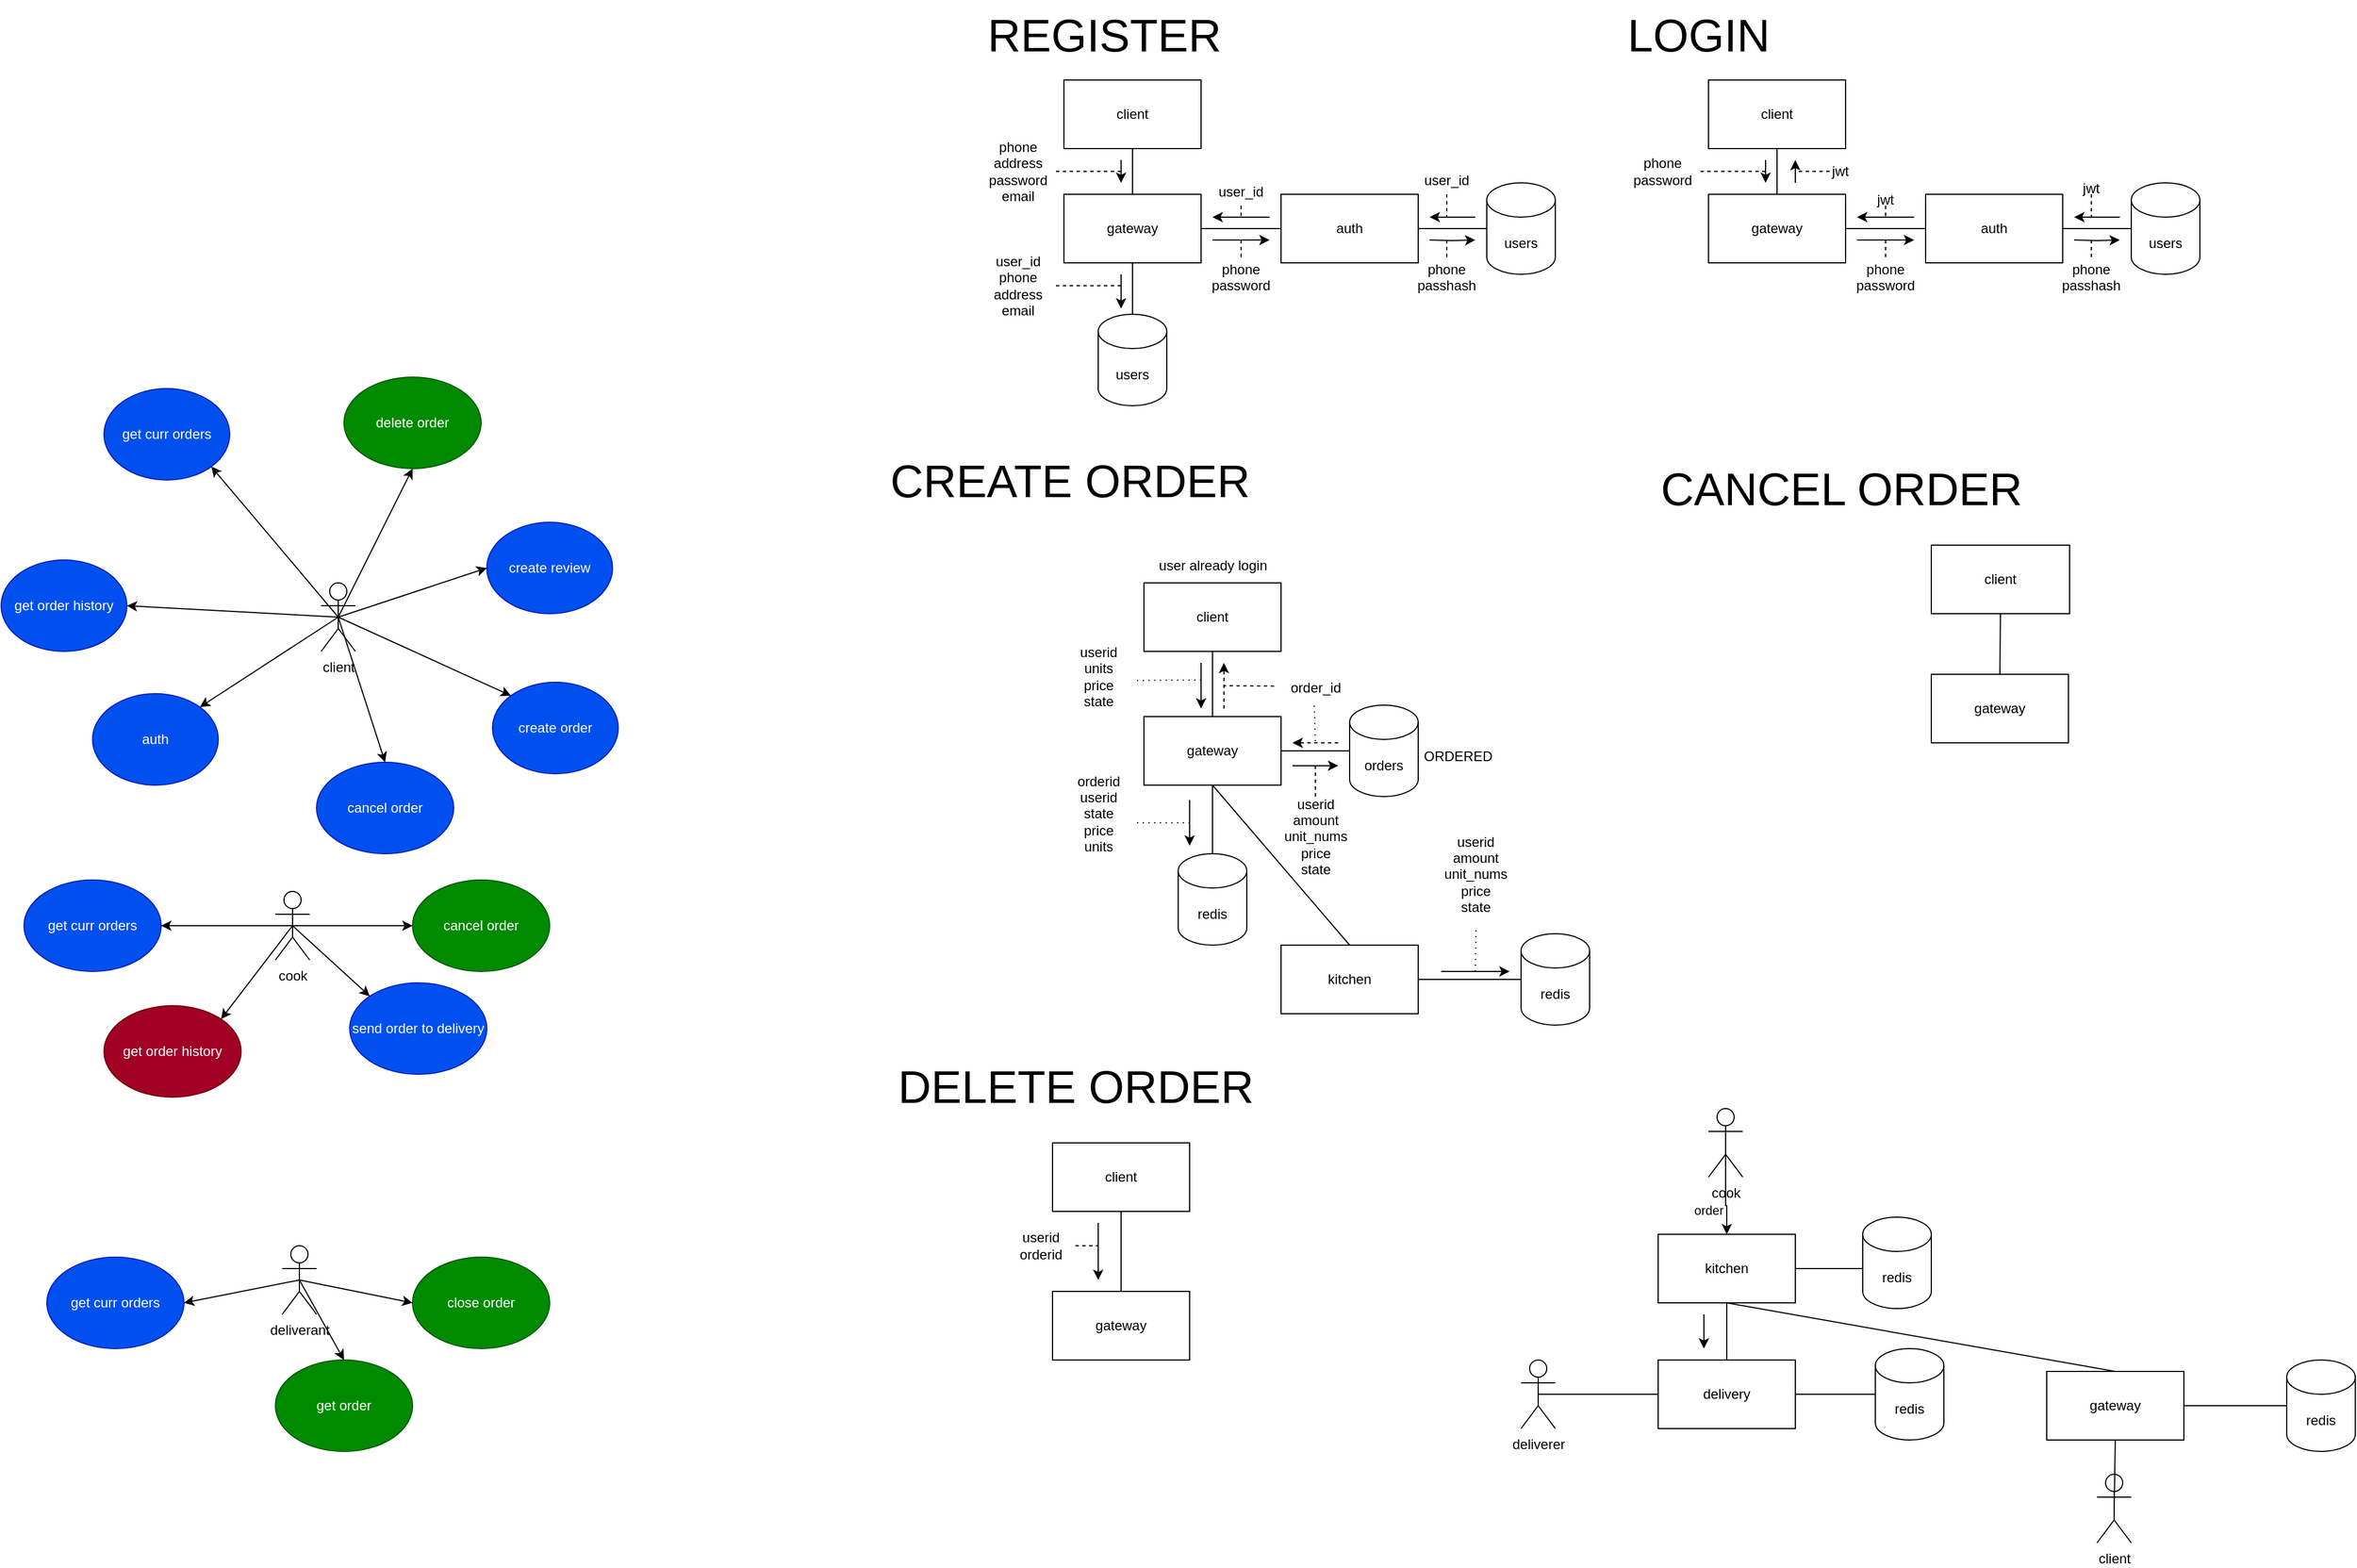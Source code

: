<mxfile version="24.0.7" type="device">
  <diagram name="Страница — 1" id="h_CmLlEJqs-Y4hcS8QEQ">
    <mxGraphModel dx="1164" dy="1799" grid="1" gridSize="10" guides="1" tooltips="1" connect="1" arrows="1" fold="1" page="1" pageScale="1" pageWidth="827" pageHeight="1169" math="0" shadow="0">
      <root>
        <mxCell id="0" />
        <mxCell id="1" parent="0" />
        <mxCell id="nesLzePyY0byDXlQZDYF-5" value="client" style="shape=umlActor;verticalLabelPosition=bottom;verticalAlign=top;html=1;outlineConnect=0;" vertex="1" parent="1">
          <mxGeometry x="510" y="30" width="30" height="60" as="geometry" />
        </mxCell>
        <mxCell id="nesLzePyY0byDXlQZDYF-7" value="auth" style="ellipse;whiteSpace=wrap;html=1;fillColor=#0050ef;fontColor=#ffffff;strokeColor=#001DBC;" vertex="1" parent="1">
          <mxGeometry x="310" y="127" width="110" height="80" as="geometry" />
        </mxCell>
        <mxCell id="nesLzePyY0byDXlQZDYF-9" value="create order" style="ellipse;whiteSpace=wrap;html=1;fillColor=#0050ef;strokeColor=#001DBC;fontColor=#ffffff;" vertex="1" parent="1">
          <mxGeometry x="660" y="117" width="110" height="80" as="geometry" />
        </mxCell>
        <mxCell id="nesLzePyY0byDXlQZDYF-10" value="cancel order" style="ellipse;whiteSpace=wrap;html=1;fillColor=#0050ef;fontColor=#ffffff;strokeColor=#001DBC;" vertex="1" parent="1">
          <mxGeometry x="506" y="187" width="120" height="80" as="geometry" />
        </mxCell>
        <mxCell id="nesLzePyY0byDXlQZDYF-11" value="get order history" style="ellipse;whiteSpace=wrap;html=1;fillColor=#0050ef;fontColor=#ffffff;strokeColor=#001DBC;" vertex="1" parent="1">
          <mxGeometry x="230" y="10" width="110" height="80" as="geometry" />
        </mxCell>
        <mxCell id="nesLzePyY0byDXlQZDYF-12" value="get curr orders" style="ellipse;whiteSpace=wrap;html=1;fillColor=#0050ef;fontColor=#ffffff;strokeColor=#001DBC;" vertex="1" parent="1">
          <mxGeometry x="320" y="-140" width="110" height="80" as="geometry" />
        </mxCell>
        <mxCell id="nesLzePyY0byDXlQZDYF-14" value="create review" style="ellipse;whiteSpace=wrap;html=1;fillColor=#0050ef;fontColor=#ffffff;strokeColor=#001DBC;" vertex="1" parent="1">
          <mxGeometry x="655" y="-23" width="110" height="80" as="geometry" />
        </mxCell>
        <mxCell id="nesLzePyY0byDXlQZDYF-15" value="" style="endArrow=none;html=1;rounded=0;entryX=0.5;entryY=0.5;entryDx=0;entryDy=0;entryPerimeter=0;exitX=1;exitY=1;exitDx=0;exitDy=0;endFill=0;startArrow=classic;startFill=1;" edge="1" parent="1" source="nesLzePyY0byDXlQZDYF-12" target="nesLzePyY0byDXlQZDYF-5">
          <mxGeometry width="50" height="50" relative="1" as="geometry">
            <mxPoint x="480" y="170" as="sourcePoint" />
            <mxPoint x="530" y="120" as="targetPoint" />
          </mxGeometry>
        </mxCell>
        <mxCell id="nesLzePyY0byDXlQZDYF-16" value="" style="endArrow=none;html=1;rounded=0;entryX=0.5;entryY=0.5;entryDx=0;entryDy=0;entryPerimeter=0;exitX=1;exitY=0.5;exitDx=0;exitDy=0;endFill=0;startArrow=classic;startFill=1;" edge="1" parent="1" source="nesLzePyY0byDXlQZDYF-11" target="nesLzePyY0byDXlQZDYF-5">
          <mxGeometry width="50" height="50" relative="1" as="geometry">
            <mxPoint x="210" y="170" as="sourcePoint" />
            <mxPoint x="595" y="70" as="targetPoint" />
          </mxGeometry>
        </mxCell>
        <mxCell id="nesLzePyY0byDXlQZDYF-17" value="" style="endArrow=none;html=1;rounded=0;exitX=1;exitY=0;exitDx=0;exitDy=0;entryX=0.5;entryY=0.5;entryDx=0;entryDy=0;entryPerimeter=0;endFill=0;startArrow=classic;startFill=1;" edge="1" parent="1" source="nesLzePyY0byDXlQZDYF-7" target="nesLzePyY0byDXlQZDYF-5">
          <mxGeometry width="50" height="50" relative="1" as="geometry">
            <mxPoint x="220" y="180" as="sourcePoint" />
            <mxPoint x="605" y="80" as="targetPoint" />
          </mxGeometry>
        </mxCell>
        <mxCell id="nesLzePyY0byDXlQZDYF-18" value="" style="endArrow=none;html=1;rounded=0;entryX=0.5;entryY=0.5;entryDx=0;entryDy=0;entryPerimeter=0;exitX=0.5;exitY=0;exitDx=0;exitDy=0;endFill=0;startArrow=classic;startFill=1;" edge="1" parent="1" source="nesLzePyY0byDXlQZDYF-10" target="nesLzePyY0byDXlQZDYF-5">
          <mxGeometry width="50" height="50" relative="1" as="geometry">
            <mxPoint x="230" y="190" as="sourcePoint" />
            <mxPoint x="615" y="90" as="targetPoint" />
          </mxGeometry>
        </mxCell>
        <mxCell id="nesLzePyY0byDXlQZDYF-19" value="" style="endArrow=none;html=1;rounded=0;exitX=0;exitY=0;exitDx=0;exitDy=0;entryX=0.5;entryY=0.5;entryDx=0;entryDy=0;entryPerimeter=0;endFill=0;startArrow=classic;startFill=1;" edge="1" parent="1" source="nesLzePyY0byDXlQZDYF-9" target="nesLzePyY0byDXlQZDYF-5">
          <mxGeometry width="50" height="50" relative="1" as="geometry">
            <mxPoint x="240" y="200" as="sourcePoint" />
            <mxPoint x="580" y="60" as="targetPoint" />
          </mxGeometry>
        </mxCell>
        <mxCell id="nesLzePyY0byDXlQZDYF-20" value="" style="endArrow=none;html=1;rounded=0;entryX=0.5;entryY=0.5;entryDx=0;entryDy=0;entryPerimeter=0;exitX=0;exitY=0.5;exitDx=0;exitDy=0;endFill=0;startArrow=classic;startFill=1;" edge="1" parent="1" source="nesLzePyY0byDXlQZDYF-14" target="nesLzePyY0byDXlQZDYF-5">
          <mxGeometry width="50" height="50" relative="1" as="geometry">
            <mxPoint x="250" y="210" as="sourcePoint" />
            <mxPoint x="635" y="110" as="targetPoint" />
          </mxGeometry>
        </mxCell>
        <mxCell id="nesLzePyY0byDXlQZDYF-21" value="cook&lt;div&gt;&lt;br&gt;&lt;/div&gt;" style="shape=umlActor;verticalLabelPosition=bottom;verticalAlign=top;html=1;outlineConnect=0;" vertex="1" parent="1">
          <mxGeometry x="470" y="300" width="30" height="60" as="geometry" />
        </mxCell>
        <mxCell id="nesLzePyY0byDXlQZDYF-23" value="get curr orders" style="ellipse;whiteSpace=wrap;html=1;fillColor=#0050ef;fontColor=#ffffff;strokeColor=#001DBC;" vertex="1" parent="1">
          <mxGeometry x="250" y="290" width="120" height="80" as="geometry" />
        </mxCell>
        <mxCell id="nesLzePyY0byDXlQZDYF-24" value="" style="endArrow=classic;html=1;rounded=0;exitX=0.5;exitY=0.5;exitDx=0;exitDy=0;exitPerimeter=0;entryX=1;entryY=0.5;entryDx=0;entryDy=0;" edge="1" parent="1" source="nesLzePyY0byDXlQZDYF-21" target="nesLzePyY0byDXlQZDYF-23">
          <mxGeometry width="50" height="50" relative="1" as="geometry">
            <mxPoint x="500" y="450" as="sourcePoint" />
            <mxPoint x="550" y="400" as="targetPoint" />
          </mxGeometry>
        </mxCell>
        <mxCell id="nesLzePyY0byDXlQZDYF-25" value="get order history" style="ellipse;whiteSpace=wrap;html=1;fillColor=#a20025;fontColor=#ffffff;strokeColor=#6F0000;" vertex="1" parent="1">
          <mxGeometry x="320" y="400" width="120" height="80" as="geometry" />
        </mxCell>
        <mxCell id="nesLzePyY0byDXlQZDYF-26" value="" style="endArrow=classic;html=1;rounded=0;exitX=0.5;exitY=0.5;exitDx=0;exitDy=0;exitPerimeter=0;entryX=1;entryY=0;entryDx=0;entryDy=0;" edge="1" parent="1" source="nesLzePyY0byDXlQZDYF-21" target="nesLzePyY0byDXlQZDYF-25">
          <mxGeometry width="50" height="50" relative="1" as="geometry">
            <mxPoint x="500" y="450" as="sourcePoint" />
            <mxPoint x="550" y="400" as="targetPoint" />
          </mxGeometry>
        </mxCell>
        <mxCell id="nesLzePyY0byDXlQZDYF-28" value="send order to delivery" style="ellipse;whiteSpace=wrap;html=1;fillColor=#0050ef;fontColor=#ffffff;strokeColor=#001DBC;" vertex="1" parent="1">
          <mxGeometry x="535" y="380" width="120" height="80" as="geometry" />
        </mxCell>
        <mxCell id="nesLzePyY0byDXlQZDYF-29" value="" style="endArrow=classic;html=1;rounded=0;exitX=0.5;exitY=0.5;exitDx=0;exitDy=0;exitPerimeter=0;entryX=0;entryY=0;entryDx=0;entryDy=0;" edge="1" parent="1" source="nesLzePyY0byDXlQZDYF-21" target="nesLzePyY0byDXlQZDYF-28">
          <mxGeometry width="50" height="50" relative="1" as="geometry">
            <mxPoint x="450" y="350" as="sourcePoint" />
            <mxPoint x="500" y="300" as="targetPoint" />
          </mxGeometry>
        </mxCell>
        <mxCell id="nesLzePyY0byDXlQZDYF-30" value="cancel order" style="ellipse;whiteSpace=wrap;html=1;fillColor=#008a00;fontColor=#ffffff;strokeColor=#005700;" vertex="1" parent="1">
          <mxGeometry x="590" y="290" width="120" height="80" as="geometry" />
        </mxCell>
        <mxCell id="nesLzePyY0byDXlQZDYF-31" value="" style="endArrow=classic;html=1;rounded=0;exitX=0.5;exitY=0.5;exitDx=0;exitDy=0;exitPerimeter=0;entryX=0;entryY=0.5;entryDx=0;entryDy=0;" edge="1" parent="1" source="nesLzePyY0byDXlQZDYF-21" target="nesLzePyY0byDXlQZDYF-30">
          <mxGeometry width="50" height="50" relative="1" as="geometry">
            <mxPoint x="450" y="350" as="sourcePoint" />
            <mxPoint x="500" y="300" as="targetPoint" />
          </mxGeometry>
        </mxCell>
        <mxCell id="nesLzePyY0byDXlQZDYF-32" value="deliverant" style="shape=umlActor;verticalLabelPosition=bottom;verticalAlign=top;html=1;outlineConnect=0;" vertex="1" parent="1">
          <mxGeometry x="476" y="610" width="30" height="60" as="geometry" />
        </mxCell>
        <mxCell id="nesLzePyY0byDXlQZDYF-33" value="get curr orders" style="ellipse;whiteSpace=wrap;html=1;fillColor=#0050ef;fontColor=#ffffff;strokeColor=#001DBC;" vertex="1" parent="1">
          <mxGeometry x="270" y="620" width="120" height="80" as="geometry" />
        </mxCell>
        <mxCell id="nesLzePyY0byDXlQZDYF-34" value="" style="endArrow=classic;html=1;rounded=0;exitX=0.5;exitY=0.5;exitDx=0;exitDy=0;exitPerimeter=0;entryX=1;entryY=0.5;entryDx=0;entryDy=0;" edge="1" parent="1" source="nesLzePyY0byDXlQZDYF-32" target="nesLzePyY0byDXlQZDYF-33">
          <mxGeometry width="50" height="50" relative="1" as="geometry">
            <mxPoint x="510" y="630" as="sourcePoint" />
            <mxPoint x="560" y="580" as="targetPoint" />
          </mxGeometry>
        </mxCell>
        <mxCell id="nesLzePyY0byDXlQZDYF-35" value="get order" style="ellipse;whiteSpace=wrap;html=1;fillColor=#008a00;fontColor=#ffffff;strokeColor=#005700;" vertex="1" parent="1">
          <mxGeometry x="470" y="710" width="120" height="80" as="geometry" />
        </mxCell>
        <mxCell id="nesLzePyY0byDXlQZDYF-36" value="" style="endArrow=classic;html=1;rounded=0;exitX=0.5;exitY=0.5;exitDx=0;exitDy=0;exitPerimeter=0;entryX=0.5;entryY=0;entryDx=0;entryDy=0;" edge="1" parent="1" source="nesLzePyY0byDXlQZDYF-32" target="nesLzePyY0byDXlQZDYF-35">
          <mxGeometry width="50" height="50" relative="1" as="geometry">
            <mxPoint x="510" y="630" as="sourcePoint" />
            <mxPoint x="560" y="580" as="targetPoint" />
          </mxGeometry>
        </mxCell>
        <mxCell id="nesLzePyY0byDXlQZDYF-37" value="close order" style="ellipse;whiteSpace=wrap;html=1;fillColor=#008a00;fontColor=#ffffff;strokeColor=#005700;" vertex="1" parent="1">
          <mxGeometry x="590" y="620" width="120" height="80" as="geometry" />
        </mxCell>
        <mxCell id="nesLzePyY0byDXlQZDYF-38" value="" style="endArrow=classic;html=1;rounded=0;exitX=0.5;exitY=0.5;exitDx=0;exitDy=0;exitPerimeter=0;entryX=0;entryY=0.5;entryDx=0;entryDy=0;" edge="1" parent="1" source="nesLzePyY0byDXlQZDYF-32" target="nesLzePyY0byDXlQZDYF-37">
          <mxGeometry width="50" height="50" relative="1" as="geometry">
            <mxPoint x="510" y="630" as="sourcePoint" />
            <mxPoint x="560" y="580" as="targetPoint" />
          </mxGeometry>
        </mxCell>
        <mxCell id="nesLzePyY0byDXlQZDYF-54" value="delete order" style="ellipse;whiteSpace=wrap;html=1;align=center;fillColor=#008a00;fontColor=#ffffff;strokeColor=#005700;" vertex="1" parent="1">
          <mxGeometry x="530" y="-150" width="120" height="80" as="geometry" />
        </mxCell>
        <mxCell id="nesLzePyY0byDXlQZDYF-55" value="" style="endArrow=classic;html=1;rounded=0;exitX=0.5;exitY=0.5;exitDx=0;exitDy=0;exitPerimeter=0;entryX=0.5;entryY=1;entryDx=0;entryDy=0;" edge="1" parent="1" source="nesLzePyY0byDXlQZDYF-5" target="nesLzePyY0byDXlQZDYF-54">
          <mxGeometry width="50" height="50" relative="1" as="geometry">
            <mxPoint x="560" y="310" as="sourcePoint" />
            <mxPoint x="610" y="260" as="targetPoint" />
          </mxGeometry>
        </mxCell>
        <mxCell id="nesLzePyY0byDXlQZDYF-253" value="client" style="rounded=0;whiteSpace=wrap;html=1;" vertex="1" parent="1">
          <mxGeometry x="1230" y="30" width="120" height="60" as="geometry" />
        </mxCell>
        <mxCell id="nesLzePyY0byDXlQZDYF-256" value="gateway" style="rounded=0;whiteSpace=wrap;html=1;" vertex="1" parent="1">
          <mxGeometry x="1230" y="147" width="120" height="60" as="geometry" />
        </mxCell>
        <mxCell id="nesLzePyY0byDXlQZDYF-259" value="" style="endArrow=none;dashed=1;html=1;rounded=0;entryX=1.012;entryY=0.549;entryDx=0;entryDy=0;entryPerimeter=0;dashPattern=1 4;" edge="1" parent="1" target="nesLzePyY0byDXlQZDYF-358">
          <mxGeometry width="50" height="50" relative="1" as="geometry">
            <mxPoint x="1280" y="115" as="sourcePoint" />
            <mxPoint x="1200" y="115.5" as="targetPoint" />
          </mxGeometry>
        </mxCell>
        <mxCell id="nesLzePyY0byDXlQZDYF-261" value="user already login" style="text;html=1;align=center;verticalAlign=middle;resizable=0;points=[];autosize=1;strokeColor=none;fillColor=none;" vertex="1" parent="1">
          <mxGeometry x="1230" width="120" height="30" as="geometry" />
        </mxCell>
        <mxCell id="nesLzePyY0byDXlQZDYF-262" value="orders" style="shape=cylinder3;whiteSpace=wrap;html=1;boundedLbl=1;backgroundOutline=1;size=15;" vertex="1" parent="1">
          <mxGeometry x="1410" y="137" width="60" height="80" as="geometry" />
        </mxCell>
        <mxCell id="nesLzePyY0byDXlQZDYF-264" value="client" style="rounded=0;whiteSpace=wrap;html=1;" vertex="1" parent="1">
          <mxGeometry x="1160" y="-410" width="120" height="60" as="geometry" />
        </mxCell>
        <mxCell id="nesLzePyY0byDXlQZDYF-265" value="gateway" style="rounded=0;whiteSpace=wrap;html=1;" vertex="1" parent="1">
          <mxGeometry x="1160" y="-310" width="120" height="60" as="geometry" />
        </mxCell>
        <mxCell id="nesLzePyY0byDXlQZDYF-269" value="" style="endArrow=none;dashed=1;html=1;rounded=0;entryX=1;entryY=0.5;entryDx=0;entryDy=0;" edge="1" parent="1" target="nesLzePyY0byDXlQZDYF-283">
          <mxGeometry width="50" height="50" relative="1" as="geometry">
            <mxPoint x="1210" y="-330" as="sourcePoint" />
            <mxPoint x="1130" y="-330" as="targetPoint" />
          </mxGeometry>
        </mxCell>
        <mxCell id="nesLzePyY0byDXlQZDYF-271" value="auth" style="rounded=0;whiteSpace=wrap;html=1;" vertex="1" parent="1">
          <mxGeometry x="1350" y="-310" width="120" height="60" as="geometry" />
        </mxCell>
        <mxCell id="nesLzePyY0byDXlQZDYF-276" value="" style="endArrow=none;html=1;rounded=0;entryX=0.5;entryY=1;entryDx=0;entryDy=0;exitX=0.5;exitY=0;exitDx=0;exitDy=0;" edge="1" parent="1" source="nesLzePyY0byDXlQZDYF-265" target="nesLzePyY0byDXlQZDYF-264">
          <mxGeometry width="50" height="50" relative="1" as="geometry">
            <mxPoint x="1160" y="-230" as="sourcePoint" />
            <mxPoint x="1210" y="-280" as="targetPoint" />
          </mxGeometry>
        </mxCell>
        <mxCell id="nesLzePyY0byDXlQZDYF-278" value="" style="endArrow=classic;html=1;rounded=0;" edge="1" parent="1">
          <mxGeometry width="50" height="50" relative="1" as="geometry">
            <mxPoint x="1210" y="-340" as="sourcePoint" />
            <mxPoint x="1210" y="-320" as="targetPoint" />
          </mxGeometry>
        </mxCell>
        <mxCell id="nesLzePyY0byDXlQZDYF-280" value="" style="endArrow=none;html=1;rounded=0;entryX=0;entryY=0.5;entryDx=0;entryDy=0;exitX=1;exitY=0.5;exitDx=0;exitDy=0;" edge="1" parent="1" source="nesLzePyY0byDXlQZDYF-265" target="nesLzePyY0byDXlQZDYF-271">
          <mxGeometry width="50" height="50" relative="1" as="geometry">
            <mxPoint x="1160" y="-230" as="sourcePoint" />
            <mxPoint x="1210" y="-280" as="targetPoint" />
          </mxGeometry>
        </mxCell>
        <mxCell id="nesLzePyY0byDXlQZDYF-281" value="" style="endArrow=classic;html=1;rounded=0;" edge="1" parent="1">
          <mxGeometry width="50" height="50" relative="1" as="geometry">
            <mxPoint x="1290" y="-270" as="sourcePoint" />
            <mxPoint x="1340" y="-270" as="targetPoint" />
          </mxGeometry>
        </mxCell>
        <mxCell id="nesLzePyY0byDXlQZDYF-282" value="&lt;div&gt;phone&lt;/div&gt;&lt;div&gt;password&lt;br&gt;&lt;div&gt;&lt;br&gt;&lt;/div&gt;&lt;/div&gt;" style="text;html=1;align=center;verticalAlign=middle;whiteSpace=wrap;rounded=0;" vertex="1" parent="1">
          <mxGeometry x="1280" y="-255" width="70" height="50" as="geometry" />
        </mxCell>
        <mxCell id="nesLzePyY0byDXlQZDYF-283" value="&lt;div&gt;phone&lt;/div&gt;&lt;div&gt;address&lt;/div&gt;&lt;div&gt;password&lt;br&gt;&lt;div&gt;email&lt;/div&gt;&lt;/div&gt;" style="text;html=1;align=center;verticalAlign=middle;whiteSpace=wrap;rounded=0;" vertex="1" parent="1">
          <mxGeometry x="1090" y="-350" width="60" height="40" as="geometry" />
        </mxCell>
        <mxCell id="nesLzePyY0byDXlQZDYF-284" value="" style="endArrow=none;dashed=1;html=1;rounded=0;entryX=0.5;entryY=0;entryDx=0;entryDy=0;" edge="1" parent="1" target="nesLzePyY0byDXlQZDYF-282">
          <mxGeometry width="50" height="50" relative="1" as="geometry">
            <mxPoint x="1315" y="-270" as="sourcePoint" />
            <mxPoint x="1140" y="-320" as="targetPoint" />
          </mxGeometry>
        </mxCell>
        <mxCell id="nesLzePyY0byDXlQZDYF-286" value="users" style="shape=cylinder3;whiteSpace=wrap;html=1;boundedLbl=1;backgroundOutline=1;size=15;" vertex="1" parent="1">
          <mxGeometry x="1530" y="-320" width="60" height="80" as="geometry" />
        </mxCell>
        <mxCell id="nesLzePyY0byDXlQZDYF-287" style="edgeStyle=orthogonalEdgeStyle;rounded=0;orthogonalLoop=1;jettySize=auto;html=1;" edge="1" parent="1">
          <mxGeometry relative="1" as="geometry">
            <mxPoint x="1480" y="-270" as="sourcePoint" />
            <mxPoint x="1520" y="-270" as="targetPoint" />
          </mxGeometry>
        </mxCell>
        <mxCell id="nesLzePyY0byDXlQZDYF-289" value="&lt;div&gt;phone&lt;/div&gt;&lt;div&gt;passhash&lt;br&gt;&lt;div&gt;&lt;br&gt;&lt;/div&gt;&lt;/div&gt;" style="text;html=1;align=center;verticalAlign=middle;whiteSpace=wrap;rounded=0;" vertex="1" parent="1">
          <mxGeometry x="1460" y="-255" width="70" height="50" as="geometry" />
        </mxCell>
        <mxCell id="nesLzePyY0byDXlQZDYF-290" value="" style="endArrow=none;dashed=1;html=1;rounded=0;entryX=0.5;entryY=0;entryDx=0;entryDy=0;" edge="1" parent="1" target="nesLzePyY0byDXlQZDYF-289">
          <mxGeometry width="50" height="50" relative="1" as="geometry">
            <mxPoint x="1495" y="-270" as="sourcePoint" />
            <mxPoint x="1325" y="-210" as="targetPoint" />
          </mxGeometry>
        </mxCell>
        <mxCell id="nesLzePyY0byDXlQZDYF-291" value="" style="endArrow=none;html=1;rounded=0;entryX=0;entryY=0.5;entryDx=0;entryDy=0;exitX=1;exitY=0.5;exitDx=0;exitDy=0;entryPerimeter=0;" edge="1" parent="1" source="nesLzePyY0byDXlQZDYF-271" target="nesLzePyY0byDXlQZDYF-286">
          <mxGeometry width="50" height="50" relative="1" as="geometry">
            <mxPoint x="1290" y="-270" as="sourcePoint" />
            <mxPoint x="1360" y="-270" as="targetPoint" />
          </mxGeometry>
        </mxCell>
        <mxCell id="nesLzePyY0byDXlQZDYF-292" value="" style="endArrow=classic;html=1;rounded=0;" edge="1" parent="1">
          <mxGeometry width="50" height="50" relative="1" as="geometry">
            <mxPoint x="1520" y="-290" as="sourcePoint" />
            <mxPoint x="1480" y="-290" as="targetPoint" />
          </mxGeometry>
        </mxCell>
        <mxCell id="nesLzePyY0byDXlQZDYF-293" value="user_id&lt;div&gt;&lt;div&gt;&lt;br&gt;&lt;/div&gt;&lt;/div&gt;" style="text;html=1;align=center;verticalAlign=middle;whiteSpace=wrap;rounded=0;" vertex="1" parent="1">
          <mxGeometry x="1475" y="-320" width="40" height="10" as="geometry" />
        </mxCell>
        <mxCell id="nesLzePyY0byDXlQZDYF-294" value="" style="endArrow=none;dashed=1;html=1;rounded=0;exitX=0.5;exitY=1;exitDx=0;exitDy=0;" edge="1" parent="1" source="nesLzePyY0byDXlQZDYF-293">
          <mxGeometry width="50" height="50" relative="1" as="geometry">
            <mxPoint x="1505" y="-260" as="sourcePoint" />
            <mxPoint x="1495" y="-290" as="targetPoint" />
          </mxGeometry>
        </mxCell>
        <mxCell id="nesLzePyY0byDXlQZDYF-295" value="" style="endArrow=classic;html=1;rounded=0;" edge="1" parent="1">
          <mxGeometry width="50" height="50" relative="1" as="geometry">
            <mxPoint x="1340" y="-290" as="sourcePoint" />
            <mxPoint x="1290" y="-290" as="targetPoint" />
          </mxGeometry>
        </mxCell>
        <mxCell id="nesLzePyY0byDXlQZDYF-298" value="user_id&lt;div&gt;&lt;div&gt;&lt;br&gt;&lt;/div&gt;&lt;/div&gt;" style="text;html=1;align=center;verticalAlign=middle;whiteSpace=wrap;rounded=0;" vertex="1" parent="1">
          <mxGeometry x="1295" y="-310" width="40" height="10" as="geometry" />
        </mxCell>
        <mxCell id="nesLzePyY0byDXlQZDYF-299" value="" style="endArrow=none;dashed=1;html=1;rounded=0;exitX=0.5;exitY=1;exitDx=0;exitDy=0;" edge="1" parent="1" source="nesLzePyY0byDXlQZDYF-298">
          <mxGeometry width="50" height="50" relative="1" as="geometry">
            <mxPoint x="1325" y="-260" as="sourcePoint" />
            <mxPoint x="1315" y="-290" as="targetPoint" />
          </mxGeometry>
        </mxCell>
        <mxCell id="nesLzePyY0byDXlQZDYF-300" value="" style="endArrow=none;html=1;rounded=0;entryX=0.5;entryY=1;entryDx=0;entryDy=0;exitX=0.5;exitY=0;exitDx=0;exitDy=0;exitPerimeter=0;" edge="1" parent="1" source="nesLzePyY0byDXlQZDYF-307" target="nesLzePyY0byDXlQZDYF-265">
          <mxGeometry width="50" height="50" relative="1" as="geometry">
            <mxPoint x="1220" y="-200" as="sourcePoint" />
            <mxPoint x="1310" y="-230" as="targetPoint" />
          </mxGeometry>
        </mxCell>
        <mxCell id="nesLzePyY0byDXlQZDYF-302" value="" style="endArrow=classic;html=1;rounded=0;" edge="1" parent="1">
          <mxGeometry width="50" height="50" relative="1" as="geometry">
            <mxPoint x="1210" y="-240" as="sourcePoint" />
            <mxPoint x="1210" y="-210" as="targetPoint" />
          </mxGeometry>
        </mxCell>
        <mxCell id="nesLzePyY0byDXlQZDYF-303" value="" style="endArrow=none;dashed=1;html=1;rounded=0;entryX=1;entryY=0.5;entryDx=0;entryDy=0;" edge="1" parent="1" target="nesLzePyY0byDXlQZDYF-304">
          <mxGeometry width="50" height="50" relative="1" as="geometry">
            <mxPoint x="1210" y="-230" as="sourcePoint" />
            <mxPoint x="1180" y="-230" as="targetPoint" />
          </mxGeometry>
        </mxCell>
        <mxCell id="nesLzePyY0byDXlQZDYF-304" value="user_id&lt;div&gt;&lt;div&gt;&lt;div&gt;phone&lt;/div&gt;&lt;div&gt;address&lt;/div&gt;&lt;div&gt;&lt;div&gt;email&lt;/div&gt;&lt;/div&gt;&lt;/div&gt;&lt;/div&gt;" style="text;html=1;align=center;verticalAlign=middle;whiteSpace=wrap;rounded=0;" vertex="1" parent="1">
          <mxGeometry x="1090" y="-250" width="60" height="40" as="geometry" />
        </mxCell>
        <mxCell id="nesLzePyY0byDXlQZDYF-307" value="users" style="shape=cylinder3;whiteSpace=wrap;html=1;boundedLbl=1;backgroundOutline=1;size=15;" vertex="1" parent="1">
          <mxGeometry x="1190" y="-205" width="60" height="80" as="geometry" />
        </mxCell>
        <mxCell id="nesLzePyY0byDXlQZDYF-316" value="&lt;font style=&quot;font-size: 40px;&quot;&gt;REGISTER&lt;/font&gt;" style="text;html=1;align=center;verticalAlign=middle;resizable=0;points=[];autosize=1;strokeColor=none;fillColor=none;" vertex="1" parent="1">
          <mxGeometry x="1080" y="-480" width="230" height="60" as="geometry" />
        </mxCell>
        <mxCell id="nesLzePyY0byDXlQZDYF-317" value="&lt;font style=&quot;font-size: 40px;&quot;&gt;LOGIN&lt;/font&gt;" style="text;html=1;align=center;verticalAlign=middle;resizable=0;points=[];autosize=1;strokeColor=none;fillColor=none;" vertex="1" parent="1">
          <mxGeometry x="1640" y="-480" width="150" height="60" as="geometry" />
        </mxCell>
        <mxCell id="nesLzePyY0byDXlQZDYF-318" value="client" style="rounded=0;whiteSpace=wrap;html=1;" vertex="1" parent="1">
          <mxGeometry x="1724" y="-410" width="120" height="60" as="geometry" />
        </mxCell>
        <mxCell id="nesLzePyY0byDXlQZDYF-319" value="gateway" style="rounded=0;whiteSpace=wrap;html=1;" vertex="1" parent="1">
          <mxGeometry x="1724" y="-310" width="120" height="60" as="geometry" />
        </mxCell>
        <mxCell id="nesLzePyY0byDXlQZDYF-320" value="" style="endArrow=none;dashed=1;html=1;rounded=0;entryX=1;entryY=0.5;entryDx=0;entryDy=0;" edge="1" parent="1" target="nesLzePyY0byDXlQZDYF-327">
          <mxGeometry width="50" height="50" relative="1" as="geometry">
            <mxPoint x="1774" y="-330" as="sourcePoint" />
            <mxPoint x="1694" y="-330" as="targetPoint" />
          </mxGeometry>
        </mxCell>
        <mxCell id="nesLzePyY0byDXlQZDYF-321" value="auth" style="rounded=0;whiteSpace=wrap;html=1;" vertex="1" parent="1">
          <mxGeometry x="1914" y="-310" width="120" height="60" as="geometry" />
        </mxCell>
        <mxCell id="nesLzePyY0byDXlQZDYF-322" value="" style="endArrow=none;html=1;rounded=0;entryX=0.5;entryY=1;entryDx=0;entryDy=0;exitX=0.5;exitY=0;exitDx=0;exitDy=0;" edge="1" parent="1" source="nesLzePyY0byDXlQZDYF-319" target="nesLzePyY0byDXlQZDYF-318">
          <mxGeometry width="50" height="50" relative="1" as="geometry">
            <mxPoint x="1724" y="-230" as="sourcePoint" />
            <mxPoint x="1774" y="-280" as="targetPoint" />
          </mxGeometry>
        </mxCell>
        <mxCell id="nesLzePyY0byDXlQZDYF-323" value="" style="endArrow=classic;html=1;rounded=0;" edge="1" parent="1">
          <mxGeometry width="50" height="50" relative="1" as="geometry">
            <mxPoint x="1774" y="-340" as="sourcePoint" />
            <mxPoint x="1774" y="-320" as="targetPoint" />
          </mxGeometry>
        </mxCell>
        <mxCell id="nesLzePyY0byDXlQZDYF-324" value="" style="endArrow=none;html=1;rounded=0;entryX=0;entryY=0.5;entryDx=0;entryDy=0;exitX=1;exitY=0.5;exitDx=0;exitDy=0;" edge="1" parent="1" source="nesLzePyY0byDXlQZDYF-319" target="nesLzePyY0byDXlQZDYF-321">
          <mxGeometry width="50" height="50" relative="1" as="geometry">
            <mxPoint x="1724" y="-230" as="sourcePoint" />
            <mxPoint x="1774" y="-280" as="targetPoint" />
          </mxGeometry>
        </mxCell>
        <mxCell id="nesLzePyY0byDXlQZDYF-325" value="" style="endArrow=classic;html=1;rounded=0;" edge="1" parent="1">
          <mxGeometry width="50" height="50" relative="1" as="geometry">
            <mxPoint x="1854" y="-270" as="sourcePoint" />
            <mxPoint x="1904" y="-270" as="targetPoint" />
          </mxGeometry>
        </mxCell>
        <mxCell id="nesLzePyY0byDXlQZDYF-326" value="&lt;div&gt;phone&lt;/div&gt;&lt;div&gt;password&lt;br&gt;&lt;div&gt;&lt;br&gt;&lt;/div&gt;&lt;/div&gt;" style="text;html=1;align=center;verticalAlign=middle;whiteSpace=wrap;rounded=0;" vertex="1" parent="1">
          <mxGeometry x="1844" y="-255" width="70" height="50" as="geometry" />
        </mxCell>
        <mxCell id="nesLzePyY0byDXlQZDYF-327" value="&lt;div&gt;phone&lt;/div&gt;&lt;div&gt;password&lt;/div&gt;" style="text;html=1;align=center;verticalAlign=middle;whiteSpace=wrap;rounded=0;" vertex="1" parent="1">
          <mxGeometry x="1654" y="-350" width="60" height="40" as="geometry" />
        </mxCell>
        <mxCell id="nesLzePyY0byDXlQZDYF-328" value="" style="endArrow=none;dashed=1;html=1;rounded=0;entryX=0.5;entryY=0;entryDx=0;entryDy=0;" edge="1" parent="1" target="nesLzePyY0byDXlQZDYF-326">
          <mxGeometry width="50" height="50" relative="1" as="geometry">
            <mxPoint x="1879" y="-270" as="sourcePoint" />
            <mxPoint x="1704" y="-320" as="targetPoint" />
          </mxGeometry>
        </mxCell>
        <mxCell id="nesLzePyY0byDXlQZDYF-329" value="users" style="shape=cylinder3;whiteSpace=wrap;html=1;boundedLbl=1;backgroundOutline=1;size=15;" vertex="1" parent="1">
          <mxGeometry x="2094" y="-320" width="60" height="80" as="geometry" />
        </mxCell>
        <mxCell id="nesLzePyY0byDXlQZDYF-330" style="edgeStyle=orthogonalEdgeStyle;rounded=0;orthogonalLoop=1;jettySize=auto;html=1;" edge="1" parent="1">
          <mxGeometry relative="1" as="geometry">
            <mxPoint x="2044" y="-270" as="sourcePoint" />
            <mxPoint x="2084" y="-270" as="targetPoint" />
          </mxGeometry>
        </mxCell>
        <mxCell id="nesLzePyY0byDXlQZDYF-331" value="&lt;div&gt;phone&lt;/div&gt;&lt;div&gt;passhash&lt;br&gt;&lt;div&gt;&lt;br&gt;&lt;/div&gt;&lt;/div&gt;" style="text;html=1;align=center;verticalAlign=middle;whiteSpace=wrap;rounded=0;" vertex="1" parent="1">
          <mxGeometry x="2024" y="-255" width="70" height="50" as="geometry" />
        </mxCell>
        <mxCell id="nesLzePyY0byDXlQZDYF-332" value="" style="endArrow=none;dashed=1;html=1;rounded=0;entryX=0.5;entryY=0;entryDx=0;entryDy=0;" edge="1" parent="1" target="nesLzePyY0byDXlQZDYF-331">
          <mxGeometry width="50" height="50" relative="1" as="geometry">
            <mxPoint x="2059" y="-270" as="sourcePoint" />
            <mxPoint x="1889" y="-210" as="targetPoint" />
          </mxGeometry>
        </mxCell>
        <mxCell id="nesLzePyY0byDXlQZDYF-333" value="" style="endArrow=none;html=1;rounded=0;entryX=0;entryY=0.5;entryDx=0;entryDy=0;exitX=1;exitY=0.5;exitDx=0;exitDy=0;entryPerimeter=0;" edge="1" parent="1" source="nesLzePyY0byDXlQZDYF-321" target="nesLzePyY0byDXlQZDYF-329">
          <mxGeometry width="50" height="50" relative="1" as="geometry">
            <mxPoint x="1854" y="-270" as="sourcePoint" />
            <mxPoint x="1924" y="-270" as="targetPoint" />
          </mxGeometry>
        </mxCell>
        <mxCell id="nesLzePyY0byDXlQZDYF-334" value="" style="endArrow=classic;html=1;rounded=0;" edge="1" parent="1">
          <mxGeometry width="50" height="50" relative="1" as="geometry">
            <mxPoint x="2084" y="-290" as="sourcePoint" />
            <mxPoint x="2044" y="-290" as="targetPoint" />
          </mxGeometry>
        </mxCell>
        <mxCell id="nesLzePyY0byDXlQZDYF-335" value="jwt" style="text;html=1;align=center;verticalAlign=middle;whiteSpace=wrap;rounded=0;" vertex="1" parent="1">
          <mxGeometry x="2039" y="-320" width="40" height="10" as="geometry" />
        </mxCell>
        <mxCell id="nesLzePyY0byDXlQZDYF-336" value="" style="endArrow=none;dashed=1;html=1;rounded=0;exitX=0.5;exitY=1;exitDx=0;exitDy=0;" edge="1" parent="1" source="nesLzePyY0byDXlQZDYF-335">
          <mxGeometry width="50" height="50" relative="1" as="geometry">
            <mxPoint x="2069" y="-260" as="sourcePoint" />
            <mxPoint x="2059" y="-290" as="targetPoint" />
          </mxGeometry>
        </mxCell>
        <mxCell id="nesLzePyY0byDXlQZDYF-337" value="" style="endArrow=classic;html=1;rounded=0;" edge="1" parent="1">
          <mxGeometry width="50" height="50" relative="1" as="geometry">
            <mxPoint x="1904" y="-290" as="sourcePoint" />
            <mxPoint x="1854" y="-290" as="targetPoint" />
          </mxGeometry>
        </mxCell>
        <mxCell id="nesLzePyY0byDXlQZDYF-338" value="jwt" style="text;html=1;align=center;verticalAlign=middle;whiteSpace=wrap;rounded=0;" vertex="1" parent="1">
          <mxGeometry x="1859" y="-310" width="40" height="10" as="geometry" />
        </mxCell>
        <mxCell id="nesLzePyY0byDXlQZDYF-339" value="" style="endArrow=none;dashed=1;html=1;rounded=0;exitX=0.5;exitY=1;exitDx=0;exitDy=0;" edge="1" parent="1" source="nesLzePyY0byDXlQZDYF-338">
          <mxGeometry width="50" height="50" relative="1" as="geometry">
            <mxPoint x="1889" y="-260" as="sourcePoint" />
            <mxPoint x="1879" y="-290" as="targetPoint" />
          </mxGeometry>
        </mxCell>
        <mxCell id="nesLzePyY0byDXlQZDYF-345" value="" style="endArrow=classic;html=1;rounded=0;" edge="1" parent="1">
          <mxGeometry width="50" height="50" relative="1" as="geometry">
            <mxPoint x="1800" y="-320" as="sourcePoint" />
            <mxPoint x="1800" y="-340" as="targetPoint" />
          </mxGeometry>
        </mxCell>
        <mxCell id="nesLzePyY0byDXlQZDYF-346" value="" style="endArrow=none;dashed=1;html=1;rounded=0;exitX=0;exitY=0.5;exitDx=0;exitDy=0;" edge="1" parent="1" source="nesLzePyY0byDXlQZDYF-349">
          <mxGeometry width="50" height="50" relative="1" as="geometry">
            <mxPoint x="1900" y="-330" as="sourcePoint" />
            <mxPoint x="1800" y="-330" as="targetPoint" />
          </mxGeometry>
        </mxCell>
        <mxCell id="nesLzePyY0byDXlQZDYF-349" value="&lt;div&gt;jwt&lt;/div&gt;" style="text;html=1;align=center;verticalAlign=middle;whiteSpace=wrap;rounded=0;" vertex="1" parent="1">
          <mxGeometry x="1830" y="-350" width="19" height="40" as="geometry" />
        </mxCell>
        <mxCell id="nesLzePyY0byDXlQZDYF-350" value="&lt;font style=&quot;font-size: 40px;&quot;&gt;CREATE ORDER&lt;/font&gt;" style="text;html=1;align=center;verticalAlign=middle;resizable=0;points=[];autosize=1;strokeColor=none;fillColor=none;" vertex="1" parent="1">
          <mxGeometry x="995" y="-90" width="340" height="60" as="geometry" />
        </mxCell>
        <mxCell id="nesLzePyY0byDXlQZDYF-351" value="" style="endArrow=none;html=1;rounded=0;entryX=0.5;entryY=1;entryDx=0;entryDy=0;exitX=0.5;exitY=0;exitDx=0;exitDy=0;" edge="1" parent="1" source="nesLzePyY0byDXlQZDYF-256" target="nesLzePyY0byDXlQZDYF-253">
          <mxGeometry width="50" height="50" relative="1" as="geometry">
            <mxPoint x="1320" y="120" as="sourcePoint" />
            <mxPoint x="1370" y="70" as="targetPoint" />
          </mxGeometry>
        </mxCell>
        <mxCell id="nesLzePyY0byDXlQZDYF-352" value="" style="endArrow=none;html=1;rounded=0;entryX=0;entryY=0.5;entryDx=0;entryDy=0;entryPerimeter=0;exitX=1;exitY=0.5;exitDx=0;exitDy=0;" edge="1" parent="1" source="nesLzePyY0byDXlQZDYF-256" target="nesLzePyY0byDXlQZDYF-262">
          <mxGeometry width="50" height="50" relative="1" as="geometry">
            <mxPoint x="1320" y="120" as="sourcePoint" />
            <mxPoint x="1370" y="70" as="targetPoint" />
          </mxGeometry>
        </mxCell>
        <mxCell id="nesLzePyY0byDXlQZDYF-353" value="" style="endArrow=classic;html=1;rounded=0;" edge="1" parent="1">
          <mxGeometry width="50" height="50" relative="1" as="geometry">
            <mxPoint x="1280" y="100" as="sourcePoint" />
            <mxPoint x="1280" y="140" as="targetPoint" />
          </mxGeometry>
        </mxCell>
        <mxCell id="nesLzePyY0byDXlQZDYF-355" value="" style="endArrow=classic;html=1;rounded=0;" edge="1" parent="1">
          <mxGeometry width="50" height="50" relative="1" as="geometry">
            <mxPoint x="1360" y="190" as="sourcePoint" />
            <mxPoint x="1400" y="190" as="targetPoint" />
          </mxGeometry>
        </mxCell>
        <mxCell id="nesLzePyY0byDXlQZDYF-356" value="" style="endArrow=classic;html=1;rounded=0;dashed=1;" edge="1" parent="1">
          <mxGeometry width="50" height="50" relative="1" as="geometry">
            <mxPoint x="1400" y="170" as="sourcePoint" />
            <mxPoint x="1360" y="170" as="targetPoint" />
          </mxGeometry>
        </mxCell>
        <mxCell id="nesLzePyY0byDXlQZDYF-357" value="order_id" style="text;html=1;align=center;verticalAlign=middle;resizable=0;points=[];autosize=1;strokeColor=none;fillColor=none;fontSize=12;" vertex="1" parent="1">
          <mxGeometry x="1345" y="107" width="70" height="30" as="geometry" />
        </mxCell>
        <mxCell id="nesLzePyY0byDXlQZDYF-358" value="&lt;div style=&quot;text-wrap: wrap;&quot;&gt;userid&lt;/div&gt;&lt;div style=&quot;text-wrap: wrap;&quot;&gt;units&lt;/div&gt;&lt;div style=&quot;text-wrap: wrap;&quot;&gt;price&lt;/div&gt;&lt;div style=&quot;text-wrap: wrap;&quot;&gt;state&lt;/div&gt;" style="text;html=1;align=center;verticalAlign=middle;resizable=0;points=[];autosize=1;strokeColor=none;fillColor=none;" vertex="1" parent="1">
          <mxGeometry x="1160" y="77" width="60" height="70" as="geometry" />
        </mxCell>
        <mxCell id="nesLzePyY0byDXlQZDYF-359" value="" style="endArrow=none;dashed=1;html=1;rounded=0;exitX=0.487;exitY=1.017;exitDx=0;exitDy=0;exitPerimeter=0;dashPattern=1 4;strokeWidth=1;" edge="1" parent="1" source="nesLzePyY0byDXlQZDYF-357">
          <mxGeometry width="50" height="50" relative="1" as="geometry">
            <mxPoint x="1380" y="150" as="sourcePoint" />
            <mxPoint x="1380" y="170" as="targetPoint" />
          </mxGeometry>
        </mxCell>
        <mxCell id="nesLzePyY0byDXlQZDYF-361" value="" style="endArrow=none;dashed=1;html=1;rounded=0;" edge="1" parent="1">
          <mxGeometry width="50" height="50" relative="1" as="geometry">
            <mxPoint x="1380" y="190" as="sourcePoint" />
            <mxPoint x="1380" y="220" as="targetPoint" />
          </mxGeometry>
        </mxCell>
        <mxCell id="nesLzePyY0byDXlQZDYF-362" value="&lt;div style=&quot;text-wrap: wrap; font-size: 12px;&quot;&gt;userid&lt;/div&gt;&lt;div style=&quot;text-wrap: wrap; font-size: 12px;&quot;&gt;amount&lt;/div&gt;&lt;div style=&quot;text-wrap: wrap; font-size: 12px;&quot;&gt;unit_nums&lt;/div&gt;&lt;div style=&quot;text-wrap: wrap; font-size: 12px;&quot;&gt;price&lt;/div&gt;&lt;div style=&quot;text-wrap: wrap; font-size: 12px;&quot;&gt;state&lt;/div&gt;" style="text;html=1;align=center;verticalAlign=middle;resizable=0;points=[];autosize=1;strokeColor=none;fillColor=none;fontSize=12;" vertex="1" parent="1">
          <mxGeometry x="1340" y="207" width="80" height="90" as="geometry" />
        </mxCell>
        <mxCell id="nesLzePyY0byDXlQZDYF-364" value="" style="endArrow=none;html=1;rounded=0;entryX=0.5;entryY=1;entryDx=0;entryDy=0;exitX=0.5;exitY=0;exitDx=0;exitDy=0;exitPerimeter=0;" edge="1" parent="1" source="nesLzePyY0byDXlQZDYF-365" target="nesLzePyY0byDXlQZDYF-256">
          <mxGeometry width="50" height="50" relative="1" as="geometry">
            <mxPoint x="1290" y="250" as="sourcePoint" />
            <mxPoint x="1290" y="210" as="targetPoint" />
          </mxGeometry>
        </mxCell>
        <mxCell id="nesLzePyY0byDXlQZDYF-365" value="redis" style="shape=cylinder3;whiteSpace=wrap;html=1;boundedLbl=1;backgroundOutline=1;size=15;" vertex="1" parent="1">
          <mxGeometry x="1260" y="267" width="60" height="80" as="geometry" />
        </mxCell>
        <mxCell id="nesLzePyY0byDXlQZDYF-366" value="" style="endArrow=classic;html=1;rounded=0;" edge="1" parent="1">
          <mxGeometry width="50" height="50" relative="1" as="geometry">
            <mxPoint x="1270" y="220" as="sourcePoint" />
            <mxPoint x="1270" y="260" as="targetPoint" />
          </mxGeometry>
        </mxCell>
        <mxCell id="nesLzePyY0byDXlQZDYF-367" value="" style="endArrow=none;dashed=1;html=1;rounded=0;dashPattern=1 4;" edge="1" parent="1">
          <mxGeometry width="50" height="50" relative="1" as="geometry">
            <mxPoint x="1270" y="240" as="sourcePoint" />
            <mxPoint x="1220" y="240" as="targetPoint" />
          </mxGeometry>
        </mxCell>
        <mxCell id="nesLzePyY0byDXlQZDYF-368" value="&lt;div style=&quot;text-wrap: wrap;&quot;&gt;orderid&lt;/div&gt;&lt;div style=&quot;text-wrap: wrap;&quot;&gt;userid&lt;/div&gt;&lt;div style=&quot;text-wrap: wrap;&quot;&gt;state&lt;/div&gt;&lt;div style=&quot;text-wrap: wrap;&quot;&gt;price&lt;/div&gt;&lt;div style=&quot;text-wrap: wrap;&quot;&gt;units&lt;/div&gt;" style="text;html=1;align=center;verticalAlign=middle;resizable=0;points=[];autosize=1;strokeColor=none;fillColor=none;" vertex="1" parent="1">
          <mxGeometry x="1160" y="187" width="60" height="90" as="geometry" />
        </mxCell>
        <mxCell id="nesLzePyY0byDXlQZDYF-369" value="" style="endArrow=none;html=1;rounded=0;exitX=0.5;exitY=1;exitDx=0;exitDy=0;entryX=0.5;entryY=0;entryDx=0;entryDy=0;" edge="1" parent="1" source="nesLzePyY0byDXlQZDYF-256" target="nesLzePyY0byDXlQZDYF-370">
          <mxGeometry width="50" height="50" relative="1" as="geometry">
            <mxPoint x="1450" y="60" as="sourcePoint" />
            <mxPoint x="1370" y="340" as="targetPoint" />
          </mxGeometry>
        </mxCell>
        <mxCell id="nesLzePyY0byDXlQZDYF-370" value="kitchen" style="rounded=0;whiteSpace=wrap;html=1;" vertex="1" parent="1">
          <mxGeometry x="1350" y="347" width="120" height="60" as="geometry" />
        </mxCell>
        <mxCell id="nesLzePyY0byDXlQZDYF-371" value="" style="endArrow=none;html=1;rounded=0;exitX=1;exitY=0.5;exitDx=0;exitDy=0;" edge="1" parent="1" source="nesLzePyY0byDXlQZDYF-370">
          <mxGeometry width="50" height="50" relative="1" as="geometry">
            <mxPoint x="1300" y="310" as="sourcePoint" />
            <mxPoint x="1560" y="377" as="targetPoint" />
          </mxGeometry>
        </mxCell>
        <mxCell id="nesLzePyY0byDXlQZDYF-372" value="redis" style="shape=cylinder3;whiteSpace=wrap;html=1;boundedLbl=1;backgroundOutline=1;size=15;" vertex="1" parent="1">
          <mxGeometry x="1560" y="337" width="60" height="80" as="geometry" />
        </mxCell>
        <mxCell id="nesLzePyY0byDXlQZDYF-373" value="" style="endArrow=classic;html=1;rounded=0;" edge="1" parent="1">
          <mxGeometry width="50" height="50" relative="1" as="geometry">
            <mxPoint x="1490" y="370" as="sourcePoint" />
            <mxPoint x="1550" y="370" as="targetPoint" />
          </mxGeometry>
        </mxCell>
        <mxCell id="nesLzePyY0byDXlQZDYF-374" value="&lt;div style=&quot;text-wrap: wrap; font-size: 12px;&quot;&gt;userid&lt;/div&gt;&lt;div style=&quot;text-wrap: wrap; font-size: 12px;&quot;&gt;amount&lt;/div&gt;&lt;div style=&quot;text-wrap: wrap; font-size: 12px;&quot;&gt;unit_nums&lt;/div&gt;&lt;div style=&quot;text-wrap: wrap; font-size: 12px;&quot;&gt;price&lt;/div&gt;&lt;div style=&quot;text-wrap: wrap; font-size: 12px;&quot;&gt;state&lt;/div&gt;" style="text;html=1;align=center;verticalAlign=middle;resizable=0;points=[];autosize=1;strokeColor=none;fillColor=none;fontSize=12;" vertex="1" parent="1">
          <mxGeometry x="1480" y="240" width="80" height="90" as="geometry" />
        </mxCell>
        <mxCell id="nesLzePyY0byDXlQZDYF-375" value="" style="endArrow=none;dashed=1;html=1;rounded=0;entryX=0.508;entryY=1.011;entryDx=0;entryDy=0;entryPerimeter=0;dashPattern=1 4;" edge="1" parent="1" target="nesLzePyY0byDXlQZDYF-374">
          <mxGeometry width="50" height="50" relative="1" as="geometry">
            <mxPoint x="1520" y="370" as="sourcePoint" />
            <mxPoint x="1390" y="230" as="targetPoint" />
          </mxGeometry>
        </mxCell>
        <mxCell id="nesLzePyY0byDXlQZDYF-376" value="&lt;font style=&quot;font-size: 40px;&quot;&gt;CANCEL ORDER&lt;/font&gt;" style="text;html=1;align=center;verticalAlign=middle;resizable=0;points=[];autosize=1;strokeColor=none;fillColor=none;" vertex="1" parent="1">
          <mxGeometry x="1670" y="-83" width="340" height="60" as="geometry" />
        </mxCell>
        <mxCell id="nesLzePyY0byDXlQZDYF-377" value="client" style="rounded=0;whiteSpace=wrap;html=1;" vertex="1" parent="1">
          <mxGeometry x="1919" y="-3" width="121" height="60" as="geometry" />
        </mxCell>
        <mxCell id="nesLzePyY0byDXlQZDYF-378" value="gateway" style="rounded=0;whiteSpace=wrap;html=1;" vertex="1" parent="1">
          <mxGeometry x="1919" y="110" width="120" height="60" as="geometry" />
        </mxCell>
        <mxCell id="nesLzePyY0byDXlQZDYF-379" value="" style="endArrow=none;html=1;rounded=0;entryX=0.5;entryY=1;entryDx=0;entryDy=0;exitX=0.5;exitY=0;exitDx=0;exitDy=0;" edge="1" parent="1" source="nesLzePyY0byDXlQZDYF-378" target="nesLzePyY0byDXlQZDYF-377">
          <mxGeometry width="50" height="50" relative="1" as="geometry">
            <mxPoint x="1850" y="60" as="sourcePoint" />
            <mxPoint x="1900" y="10" as="targetPoint" />
          </mxGeometry>
        </mxCell>
        <mxCell id="nesLzePyY0byDXlQZDYF-381" value="" style="endArrow=classic;html=1;rounded=0;dashed=1;" edge="1" parent="1">
          <mxGeometry width="50" height="50" relative="1" as="geometry">
            <mxPoint x="1300" y="140" as="sourcePoint" />
            <mxPoint x="1300" y="100" as="targetPoint" />
          </mxGeometry>
        </mxCell>
        <mxCell id="nesLzePyY0byDXlQZDYF-383" value="" style="endArrow=none;dashed=1;html=1;rounded=0;exitX=-0.016;exitY=0.444;exitDx=0;exitDy=0;exitPerimeter=0;" edge="1" parent="1" source="nesLzePyY0byDXlQZDYF-357">
          <mxGeometry width="50" height="50" relative="1" as="geometry">
            <mxPoint x="1340" y="120" as="sourcePoint" />
            <mxPoint x="1300" y="120" as="targetPoint" />
          </mxGeometry>
        </mxCell>
        <mxCell id="nesLzePyY0byDXlQZDYF-386" value="&lt;font style=&quot;font-size: 40px;&quot;&gt;DELETE ORDER&lt;/font&gt;" style="text;html=1;align=center;verticalAlign=middle;resizable=0;points=[];autosize=1;strokeColor=none;fillColor=none;" vertex="1" parent="1">
          <mxGeometry x="1005" y="440" width="330" height="60" as="geometry" />
        </mxCell>
        <mxCell id="nesLzePyY0byDXlQZDYF-387" value="client" style="rounded=0;whiteSpace=wrap;html=1;" vertex="1" parent="1">
          <mxGeometry x="1150" y="520" width="120" height="60" as="geometry" />
        </mxCell>
        <mxCell id="nesLzePyY0byDXlQZDYF-388" value="" style="endArrow=none;html=1;rounded=0;exitX=0.5;exitY=1;exitDx=0;exitDy=0;entryX=0.5;entryY=0;entryDx=0;entryDy=0;" edge="1" parent="1" source="nesLzePyY0byDXlQZDYF-387" target="nesLzePyY0byDXlQZDYF-389">
          <mxGeometry width="50" height="50" relative="1" as="geometry">
            <mxPoint x="1370" y="380" as="sourcePoint" />
            <mxPoint x="1210" y="670" as="targetPoint" />
          </mxGeometry>
        </mxCell>
        <mxCell id="nesLzePyY0byDXlQZDYF-389" value="gateway" style="rounded=0;whiteSpace=wrap;html=1;" vertex="1" parent="1">
          <mxGeometry x="1150" y="650" width="120" height="60" as="geometry" />
        </mxCell>
        <mxCell id="nesLzePyY0byDXlQZDYF-390" value="" style="endArrow=classic;html=1;rounded=0;" edge="1" parent="1">
          <mxGeometry width="50" height="50" relative="1" as="geometry">
            <mxPoint x="1190" y="590" as="sourcePoint" />
            <mxPoint x="1190" y="640" as="targetPoint" />
          </mxGeometry>
        </mxCell>
        <mxCell id="nesLzePyY0byDXlQZDYF-392" value="" style="endArrow=none;dashed=1;html=1;rounded=0;exitX=1;exitY=0.5;exitDx=0;exitDy=0;" edge="1" parent="1" source="nesLzePyY0byDXlQZDYF-396">
          <mxGeometry width="50" height="50" relative="1" as="geometry">
            <mxPoint x="1150" y="610" as="sourcePoint" />
            <mxPoint x="1190" y="610" as="targetPoint" />
          </mxGeometry>
        </mxCell>
        <mxCell id="nesLzePyY0byDXlQZDYF-396" value="&lt;div&gt;userid&lt;/div&gt;orderid" style="text;html=1;align=center;verticalAlign=middle;whiteSpace=wrap;rounded=0;" vertex="1" parent="1">
          <mxGeometry x="1110" y="600" width="60" height="20" as="geometry" />
        </mxCell>
        <mxCell id="nesLzePyY0byDXlQZDYF-397" value="ORDERED" style="text;html=1;align=center;verticalAlign=middle;whiteSpace=wrap;rounded=0;" vertex="1" parent="1">
          <mxGeometry x="1475" y="167" width="60" height="30" as="geometry" />
        </mxCell>
        <mxCell id="nesLzePyY0byDXlQZDYF-400" value="kitchen" style="rounded=0;whiteSpace=wrap;html=1;" vertex="1" parent="1">
          <mxGeometry x="1680" y="600" width="120" height="60" as="geometry" />
        </mxCell>
        <mxCell id="nesLzePyY0byDXlQZDYF-403" style="edgeStyle=orthogonalEdgeStyle;rounded=0;orthogonalLoop=1;jettySize=auto;html=1;exitX=0.5;exitY=0.5;exitDx=0;exitDy=0;exitPerimeter=0;entryX=0.5;entryY=0;entryDx=0;entryDy=0;" edge="1" parent="1" source="nesLzePyY0byDXlQZDYF-401" target="nesLzePyY0byDXlQZDYF-400">
          <mxGeometry relative="1" as="geometry" />
        </mxCell>
        <mxCell id="nesLzePyY0byDXlQZDYF-404" value="order" style="edgeLabel;html=1;align=center;verticalAlign=middle;resizable=0;points=[];" vertex="1" connectable="0" parent="nesLzePyY0byDXlQZDYF-403">
          <mxGeometry x="0.66" relative="1" as="geometry">
            <mxPoint x="-16" y="-7" as="offset" />
          </mxGeometry>
        </mxCell>
        <mxCell id="nesLzePyY0byDXlQZDYF-401" value="cook" style="shape=umlActor;verticalLabelPosition=bottom;verticalAlign=top;html=1;outlineConnect=0;" vertex="1" parent="1">
          <mxGeometry x="1724" y="490" width="30" height="60" as="geometry" />
        </mxCell>
        <mxCell id="nesLzePyY0byDXlQZDYF-405" value="" style="endArrow=none;html=1;rounded=0;entryX=1;entryY=0.5;entryDx=0;entryDy=0;" edge="1" parent="1" target="nesLzePyY0byDXlQZDYF-400">
          <mxGeometry width="50" height="50" relative="1" as="geometry">
            <mxPoint x="1860" y="630" as="sourcePoint" />
            <mxPoint x="1510" y="660" as="targetPoint" />
          </mxGeometry>
        </mxCell>
        <mxCell id="nesLzePyY0byDXlQZDYF-406" value="redis" style="shape=cylinder3;whiteSpace=wrap;html=1;boundedLbl=1;backgroundOutline=1;size=15;" vertex="1" parent="1">
          <mxGeometry x="1859" y="585" width="60" height="80" as="geometry" />
        </mxCell>
        <mxCell id="nesLzePyY0byDXlQZDYF-407" value="delivery" style="rounded=0;whiteSpace=wrap;html=1;" vertex="1" parent="1">
          <mxGeometry x="1680" y="710" width="120" height="60" as="geometry" />
        </mxCell>
        <mxCell id="nesLzePyY0byDXlQZDYF-408" value="" style="endArrow=none;html=1;rounded=0;entryX=0.5;entryY=1;entryDx=0;entryDy=0;exitX=0.5;exitY=0;exitDx=0;exitDy=0;" edge="1" parent="1" source="nesLzePyY0byDXlQZDYF-407" target="nesLzePyY0byDXlQZDYF-400">
          <mxGeometry width="50" height="50" relative="1" as="geometry">
            <mxPoint x="1640" y="710" as="sourcePoint" />
            <mxPoint x="1690" y="660" as="targetPoint" />
          </mxGeometry>
        </mxCell>
        <mxCell id="nesLzePyY0byDXlQZDYF-409" value="" style="endArrow=classic;html=1;rounded=0;" edge="1" parent="1">
          <mxGeometry width="50" height="50" relative="1" as="geometry">
            <mxPoint x="1720" y="670" as="sourcePoint" />
            <mxPoint x="1720" y="700" as="targetPoint" />
          </mxGeometry>
        </mxCell>
        <mxCell id="nesLzePyY0byDXlQZDYF-410" value="" style="endArrow=none;html=1;rounded=0;exitX=1;exitY=0.5;exitDx=0;exitDy=0;" edge="1" parent="1" source="nesLzePyY0byDXlQZDYF-407">
          <mxGeometry width="50" height="50" relative="1" as="geometry">
            <mxPoint x="1640" y="710" as="sourcePoint" />
            <mxPoint x="1870" y="740" as="targetPoint" />
          </mxGeometry>
        </mxCell>
        <mxCell id="nesLzePyY0byDXlQZDYF-411" value="redis" style="shape=cylinder3;whiteSpace=wrap;html=1;boundedLbl=1;backgroundOutline=1;size=15;" vertex="1" parent="1">
          <mxGeometry x="1870" y="700" width="60" height="80" as="geometry" />
        </mxCell>
        <mxCell id="nesLzePyY0byDXlQZDYF-412" value="deliverer" style="shape=umlActor;verticalLabelPosition=bottom;verticalAlign=top;html=1;outlineConnect=0;" vertex="1" parent="1">
          <mxGeometry x="1560" y="710" width="30" height="60" as="geometry" />
        </mxCell>
        <mxCell id="nesLzePyY0byDXlQZDYF-415" value="" style="endArrow=none;html=1;rounded=0;exitX=0.5;exitY=0.5;exitDx=0;exitDy=0;exitPerimeter=0;entryX=0;entryY=0.5;entryDx=0;entryDy=0;" edge="1" parent="1" source="nesLzePyY0byDXlQZDYF-412" target="nesLzePyY0byDXlQZDYF-407">
          <mxGeometry width="50" height="50" relative="1" as="geometry">
            <mxPoint x="1640" y="710" as="sourcePoint" />
            <mxPoint x="1690" y="660" as="targetPoint" />
          </mxGeometry>
        </mxCell>
        <mxCell id="nesLzePyY0byDXlQZDYF-416" value="" style="endArrow=none;html=1;rounded=0;exitX=0.5;exitY=1;exitDx=0;exitDy=0;" edge="1" parent="1" source="nesLzePyY0byDXlQZDYF-400">
          <mxGeometry width="50" height="50" relative="1" as="geometry">
            <mxPoint x="1640" y="710" as="sourcePoint" />
            <mxPoint x="2080" y="720" as="targetPoint" />
          </mxGeometry>
        </mxCell>
        <mxCell id="nesLzePyY0byDXlQZDYF-417" value="gateway" style="rounded=0;whiteSpace=wrap;html=1;" vertex="1" parent="1">
          <mxGeometry x="2020" y="720" width="120" height="60" as="geometry" />
        </mxCell>
        <mxCell id="nesLzePyY0byDXlQZDYF-418" value="redis" style="shape=cylinder3;whiteSpace=wrap;html=1;boundedLbl=1;backgroundOutline=1;size=15;" vertex="1" parent="1">
          <mxGeometry x="2230" y="710" width="60" height="80" as="geometry" />
        </mxCell>
        <mxCell id="nesLzePyY0byDXlQZDYF-419" value="" style="endArrow=none;html=1;rounded=0;entryX=0;entryY=0.5;entryDx=0;entryDy=0;entryPerimeter=0;exitX=1;exitY=0.5;exitDx=0;exitDy=0;" edge="1" parent="1" source="nesLzePyY0byDXlQZDYF-417" target="nesLzePyY0byDXlQZDYF-418">
          <mxGeometry width="50" height="50" relative="1" as="geometry">
            <mxPoint x="1720" y="710" as="sourcePoint" />
            <mxPoint x="1770" y="660" as="targetPoint" />
          </mxGeometry>
        </mxCell>
        <mxCell id="nesLzePyY0byDXlQZDYF-420" value="client" style="shape=umlActor;verticalLabelPosition=bottom;verticalAlign=top;html=1;outlineConnect=0;" vertex="1" parent="1">
          <mxGeometry x="2064" y="810" width="30" height="60" as="geometry" />
        </mxCell>
        <mxCell id="nesLzePyY0byDXlQZDYF-422" value="" style="endArrow=none;html=1;rounded=0;entryX=0.5;entryY=1;entryDx=0;entryDy=0;exitX=0.5;exitY=0.5;exitDx=0;exitDy=0;exitPerimeter=0;" edge="1" parent="1" source="nesLzePyY0byDXlQZDYF-420" target="nesLzePyY0byDXlQZDYF-417">
          <mxGeometry width="50" height="50" relative="1" as="geometry">
            <mxPoint x="1730" y="710" as="sourcePoint" />
            <mxPoint x="1780" y="660" as="targetPoint" />
          </mxGeometry>
        </mxCell>
      </root>
    </mxGraphModel>
  </diagram>
</mxfile>
